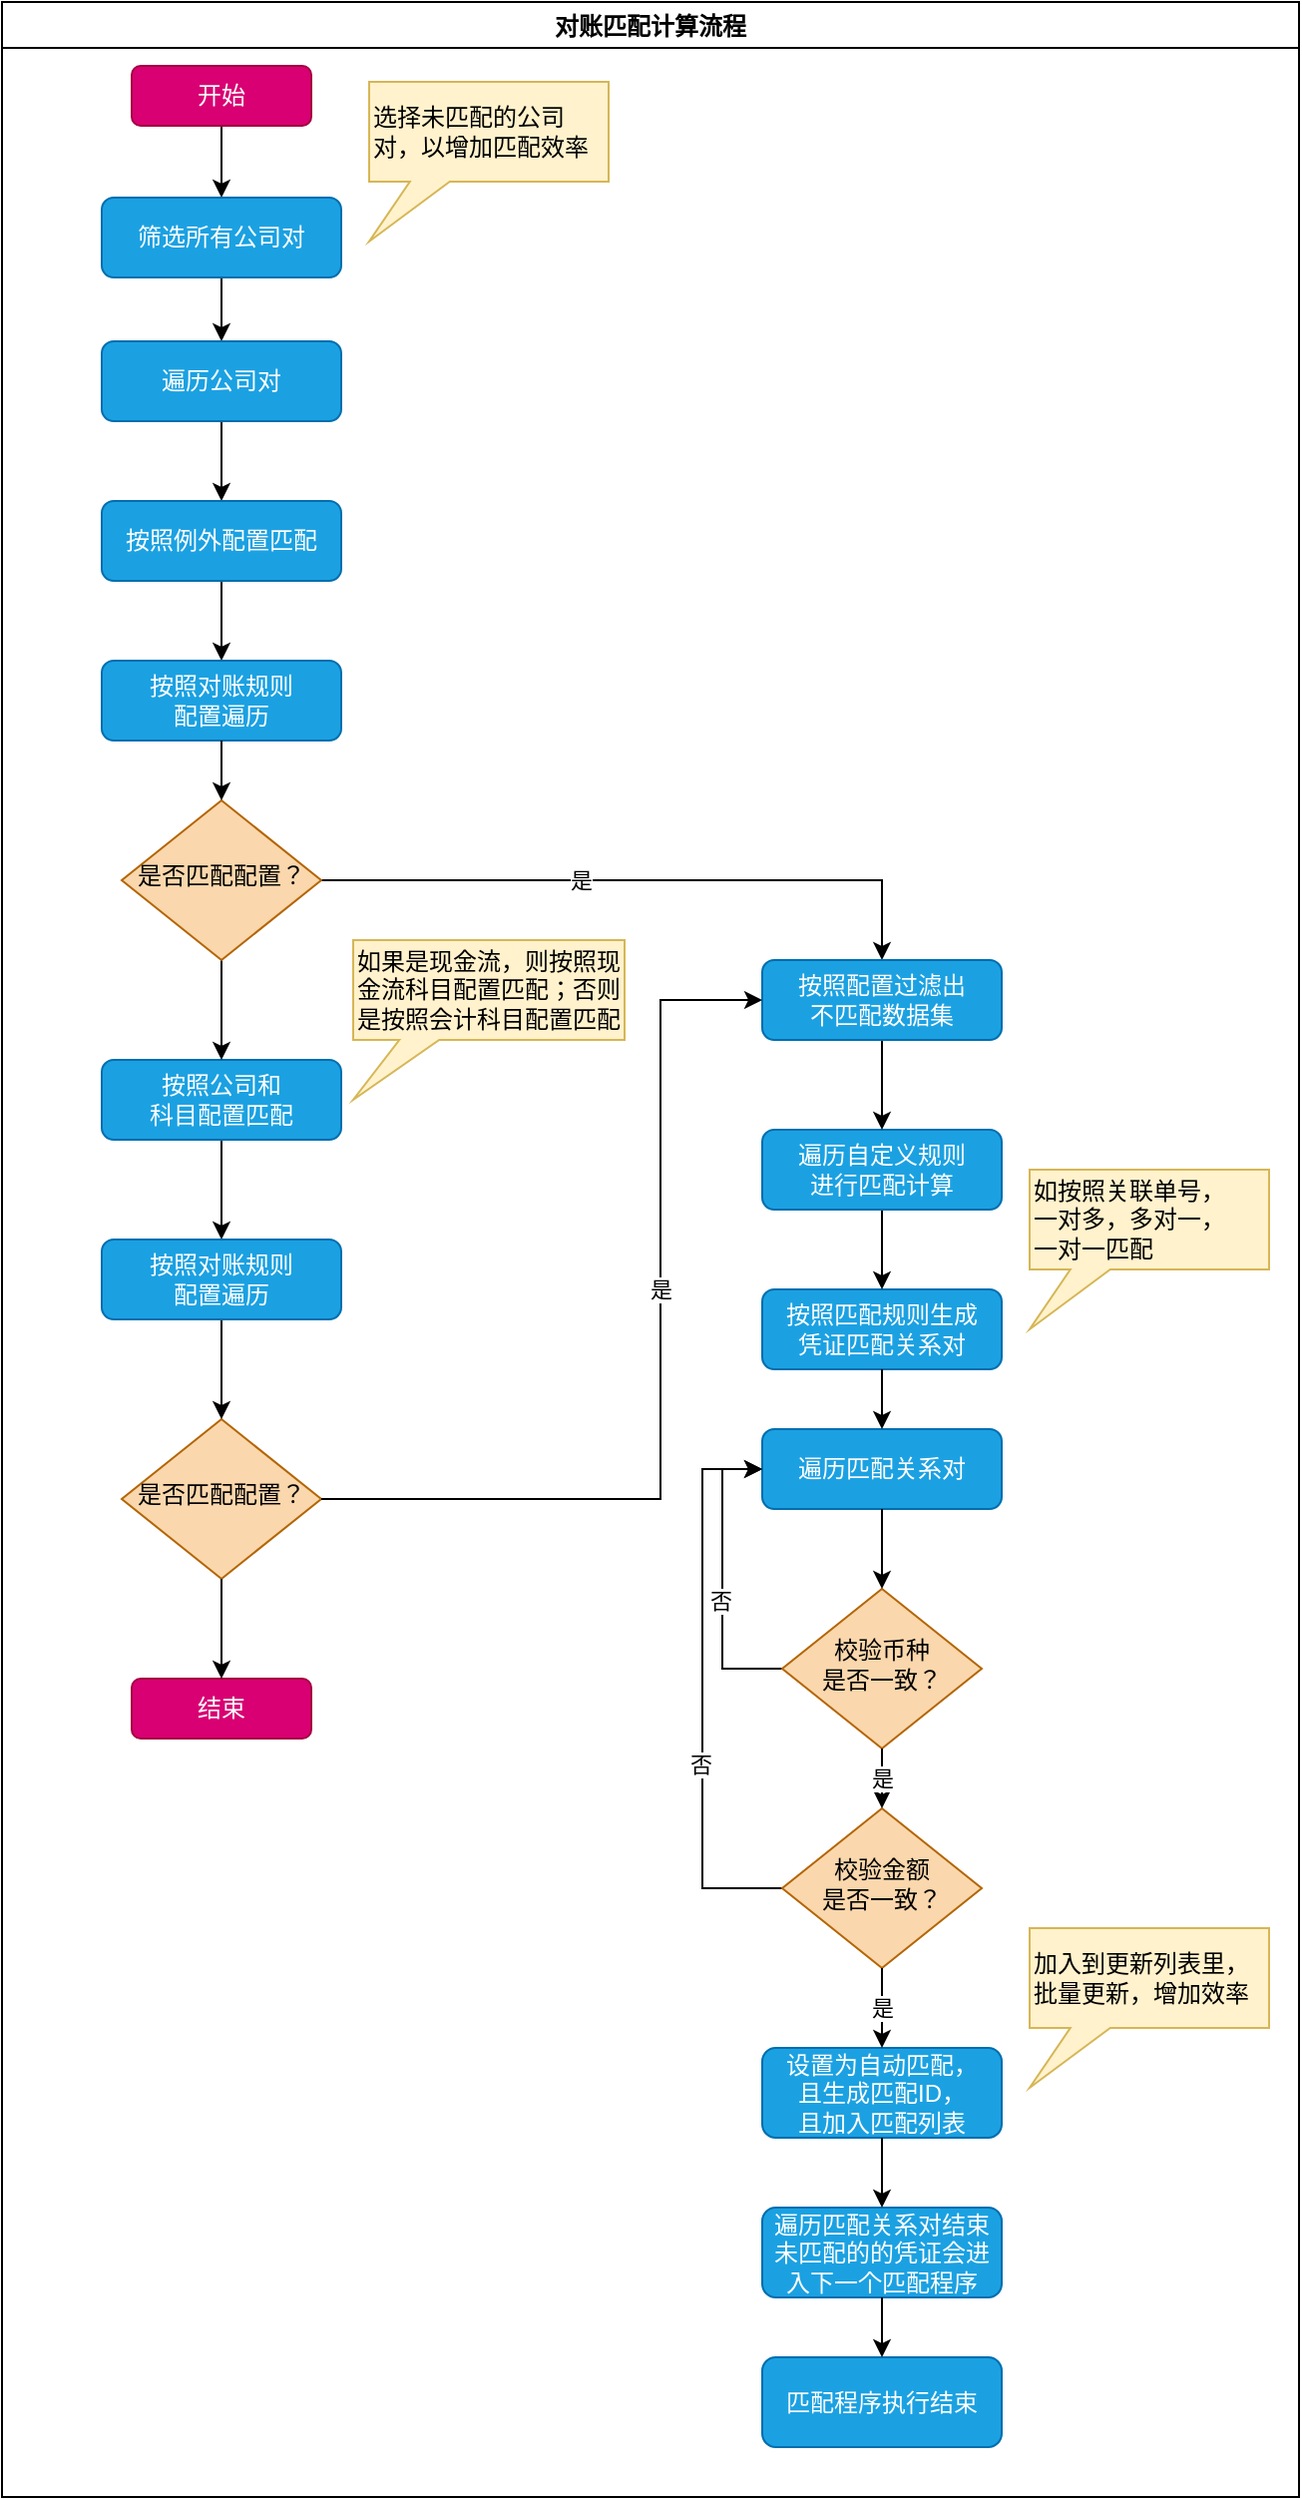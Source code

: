 <mxfile version="16.0.0" type="github"><diagram id="C5RBs43oDa-KdzZeNtuy" name="Page-1"><mxGraphModel dx="762" dy="451" grid="1" gridSize="10" guides="1" tooltips="1" connect="1" arrows="1" fold="1" page="1" pageScale="1" pageWidth="827" pageHeight="1169" math="0" shadow="0"><root><mxCell id="WIyWlLk6GJQsqaUBKTNV-0"/><mxCell id="WIyWlLk6GJQsqaUBKTNV-1" parent="WIyWlLk6GJQsqaUBKTNV-0"/><mxCell id="2ovcCtWtTsT-ZTR0fn4X-25" style="edgeStyle=orthogonalEdgeStyle;rounded=0;orthogonalLoop=1;jettySize=auto;html=1;entryX=0.5;entryY=0;entryDx=0;entryDy=0;" parent="WIyWlLk6GJQsqaUBKTNV-1" source="WIyWlLk6GJQsqaUBKTNV-3" target="WIyWlLk6GJQsqaUBKTNV-7" edge="1"><mxGeometry relative="1" as="geometry"/></mxCell><mxCell id="WIyWlLk6GJQsqaUBKTNV-3" value="开始" style="rounded=1;whiteSpace=wrap;html=1;fontSize=12;glass=0;strokeWidth=1;shadow=0;fillColor=#d80073;fontColor=#ffffff;strokeColor=#A50040;" parent="WIyWlLk6GJQsqaUBKTNV-1" vertex="1"><mxGeometry x="175" y="132" width="90" height="30" as="geometry"/></mxCell><mxCell id="2ovcCtWtTsT-ZTR0fn4X-24" style="edgeStyle=orthogonalEdgeStyle;rounded=0;orthogonalLoop=1;jettySize=auto;html=1;" parent="WIyWlLk6GJQsqaUBKTNV-1" source="WIyWlLk6GJQsqaUBKTNV-7" target="2ovcCtWtTsT-ZTR0fn4X-1" edge="1"><mxGeometry relative="1" as="geometry"/></mxCell><mxCell id="WIyWlLk6GJQsqaUBKTNV-7" value="筛选所有公司对" style="rounded=1;whiteSpace=wrap;html=1;fontSize=12;glass=0;strokeWidth=1;shadow=0;fillColor=#1ba1e2;fontColor=#ffffff;strokeColor=#006EAF;" parent="WIyWlLk6GJQsqaUBKTNV-1" vertex="1"><mxGeometry x="160" y="198" width="120" height="40" as="geometry"/></mxCell><mxCell id="2ovcCtWtTsT-ZTR0fn4X-0" value="选择未匹配的公司对，以增加匹配效率" style="shape=callout;whiteSpace=wrap;html=1;perimeter=calloutPerimeter;position2=0;fillColor=#fff2cc;strokeColor=#d6b656;size=30;position=0.17;align=left;" parent="WIyWlLk6GJQsqaUBKTNV-1" vertex="1"><mxGeometry x="294" y="140" width="120" height="80" as="geometry"/></mxCell><mxCell id="2ovcCtWtTsT-ZTR0fn4X-58" style="edgeStyle=orthogonalEdgeStyle;rounded=0;orthogonalLoop=1;jettySize=auto;html=1;" parent="WIyWlLk6GJQsqaUBKTNV-1" source="2ovcCtWtTsT-ZTR0fn4X-1" target="2ovcCtWtTsT-ZTR0fn4X-3" edge="1"><mxGeometry relative="1" as="geometry"/></mxCell><mxCell id="2ovcCtWtTsT-ZTR0fn4X-1" value="遍历公司对" style="rounded=1;whiteSpace=wrap;html=1;fontSize=12;glass=0;strokeWidth=1;shadow=0;fillColor=#1ba1e2;fontColor=#ffffff;strokeColor=#006EAF;" parent="WIyWlLk6GJQsqaUBKTNV-1" vertex="1"><mxGeometry x="160" y="270" width="120" height="40" as="geometry"/></mxCell><mxCell id="2ovcCtWtTsT-ZTR0fn4X-61" style="edgeStyle=orthogonalEdgeStyle;rounded=0;orthogonalLoop=1;jettySize=auto;html=1;" parent="WIyWlLk6GJQsqaUBKTNV-1" source="2ovcCtWtTsT-ZTR0fn4X-37" target="2ovcCtWtTsT-ZTR0fn4X-57" edge="1"><mxGeometry relative="1" as="geometry"/></mxCell><mxCell id="2ovcCtWtTsT-ZTR0fn4X-37" value="按照公司和&lt;br&gt;科目配置匹配" style="rounded=1;whiteSpace=wrap;html=1;fontSize=12;glass=0;strokeWidth=1;shadow=0;fillColor=#1ba1e2;fontColor=#ffffff;strokeColor=#006EAF;" parent="WIyWlLk6GJQsqaUBKTNV-1" vertex="1"><mxGeometry x="160" y="630" width="120" height="40" as="geometry"/></mxCell><mxCell id="2ovcCtWtTsT-ZTR0fn4X-38" value="如果是现金流，则按照现金流科目配置匹配；否则是按照会计科目配置匹配" style="shape=callout;whiteSpace=wrap;html=1;perimeter=calloutPerimeter;position2=0;fillColor=#fff2cc;strokeColor=#d6b656;size=30;position=0.17;align=left;" parent="WIyWlLk6GJQsqaUBKTNV-1" vertex="1"><mxGeometry x="286" y="570" width="136" height="80" as="geometry"/></mxCell><mxCell id="2ovcCtWtTsT-ZTR0fn4X-45" style="edgeStyle=orthogonalEdgeStyle;rounded=0;orthogonalLoop=1;jettySize=auto;html=1;" parent="WIyWlLk6GJQsqaUBKTNV-1" source="2ovcCtWtTsT-ZTR0fn4X-39" target="2ovcCtWtTsT-ZTR0fn4X-37" edge="1"><mxGeometry relative="1" as="geometry"/></mxCell><mxCell id="2ovcCtWtTsT-ZTR0fn4X-48" style="edgeStyle=orthogonalEdgeStyle;rounded=0;orthogonalLoop=1;jettySize=auto;html=1;entryX=0.5;entryY=0;entryDx=0;entryDy=0;" parent="WIyWlLk6GJQsqaUBKTNV-1" source="2ovcCtWtTsT-ZTR0fn4X-39" target="2ovcCtWtTsT-ZTR0fn4X-34" edge="1"><mxGeometry relative="1" as="geometry"/></mxCell><mxCell id="2ovcCtWtTsT-ZTR0fn4X-49" value="是" style="edgeLabel;html=1;align=center;verticalAlign=middle;resizable=0;points=[];" parent="2ovcCtWtTsT-ZTR0fn4X-48" vertex="1" connectable="0"><mxGeometry x="-0.153" relative="1" as="geometry"><mxPoint x="-6" as="offset"/></mxGeometry></mxCell><mxCell id="2ovcCtWtTsT-ZTR0fn4X-39" value="是否匹配配置？" style="rhombus;whiteSpace=wrap;html=1;shadow=0;fontFamily=Helvetica;fontSize=12;align=center;strokeWidth=1;spacing=6;spacingTop=-4;fillColor=#fad7ac;strokeColor=#b46504;" parent="WIyWlLk6GJQsqaUBKTNV-1" vertex="1"><mxGeometry x="170" y="500" width="100" height="80" as="geometry"/></mxCell><mxCell id="2ovcCtWtTsT-ZTR0fn4X-56" value="对账匹配计算流程" style="swimlane;" parent="WIyWlLk6GJQsqaUBKTNV-1" vertex="1"><mxGeometry x="110" y="100" width="650" height="1250" as="geometry"/></mxCell><mxCell id="2ovcCtWtTsT-ZTR0fn4X-59" style="edgeStyle=orthogonalEdgeStyle;rounded=0;orthogonalLoop=1;jettySize=auto;html=1;" parent="2ovcCtWtTsT-ZTR0fn4X-56" source="2ovcCtWtTsT-ZTR0fn4X-3" target="2ovcCtWtTsT-ZTR0fn4X-23" edge="1"><mxGeometry relative="1" as="geometry"/></mxCell><mxCell id="2ovcCtWtTsT-ZTR0fn4X-3" value="按照例外配置匹配" style="rounded=1;whiteSpace=wrap;html=1;fontSize=12;glass=0;strokeWidth=1;shadow=0;fillColor=#1ba1e2;fontColor=#ffffff;strokeColor=#006EAF;" parent="2ovcCtWtTsT-ZTR0fn4X-56" vertex="1"><mxGeometry x="50" y="250" width="120" height="40" as="geometry"/></mxCell><mxCell id="2ovcCtWtTsT-ZTR0fn4X-23" value="按照对账规则&lt;br&gt;配置遍历" style="rounded=1;whiteSpace=wrap;html=1;fontSize=12;glass=0;strokeWidth=1;shadow=0;fillColor=#1ba1e2;fontColor=#ffffff;strokeColor=#006EAF;" parent="2ovcCtWtTsT-ZTR0fn4X-56" vertex="1"><mxGeometry x="50" y="330" width="120" height="40" as="geometry"/></mxCell><mxCell id="2ovcCtWtTsT-ZTR0fn4X-43" value="结束" style="rounded=1;whiteSpace=wrap;html=1;fontSize=12;glass=0;strokeWidth=1;shadow=0;fillColor=#d80073;fontColor=#ffffff;strokeColor=#A50040;" parent="2ovcCtWtTsT-ZTR0fn4X-56" vertex="1"><mxGeometry x="65" y="840" width="90" height="30" as="geometry"/></mxCell><mxCell id="2ovcCtWtTsT-ZTR0fn4X-41" value="是否匹配配置？" style="rhombus;whiteSpace=wrap;html=1;shadow=0;fontFamily=Helvetica;fontSize=12;align=center;strokeWidth=1;spacing=6;spacingTop=-4;fillColor=#fad7ac;strokeColor=#b46504;" parent="2ovcCtWtTsT-ZTR0fn4X-56" vertex="1"><mxGeometry x="60" y="710" width="100" height="80" as="geometry"/></mxCell><mxCell id="2ovcCtWtTsT-ZTR0fn4X-47" style="edgeStyle=orthogonalEdgeStyle;rounded=0;orthogonalLoop=1;jettySize=auto;html=1;" parent="2ovcCtWtTsT-ZTR0fn4X-56" source="2ovcCtWtTsT-ZTR0fn4X-41" target="2ovcCtWtTsT-ZTR0fn4X-43" edge="1"><mxGeometry relative="1" as="geometry"/></mxCell><mxCell id="2ovcCtWtTsT-ZTR0fn4X-62" style="edgeStyle=orthogonalEdgeStyle;rounded=0;orthogonalLoop=1;jettySize=auto;html=1;" parent="2ovcCtWtTsT-ZTR0fn4X-56" source="2ovcCtWtTsT-ZTR0fn4X-57" target="2ovcCtWtTsT-ZTR0fn4X-41" edge="1"><mxGeometry relative="1" as="geometry"/></mxCell><mxCell id="2ovcCtWtTsT-ZTR0fn4X-57" value="按照对账规则&lt;br&gt;配置遍历" style="rounded=1;whiteSpace=wrap;html=1;fontSize=12;glass=0;strokeWidth=1;shadow=0;fillColor=#1ba1e2;fontColor=#ffffff;strokeColor=#006EAF;" parent="2ovcCtWtTsT-ZTR0fn4X-56" vertex="1"><mxGeometry x="50" y="620" width="120" height="40" as="geometry"/></mxCell><mxCell id="2ovcCtWtTsT-ZTR0fn4X-5" value="按照匹配规则生成&lt;br&gt;凭证匹配关系对" style="rounded=1;whiteSpace=wrap;html=1;fontSize=12;glass=0;strokeWidth=1;shadow=0;fillColor=#1ba1e2;fontColor=#ffffff;strokeColor=#006EAF;" parent="2ovcCtWtTsT-ZTR0fn4X-56" vertex="1"><mxGeometry x="381" y="645" width="120" height="40" as="geometry"/></mxCell><mxCell id="2ovcCtWtTsT-ZTR0fn4X-6" value="如按照关联单号，&lt;br&gt;一对多，多对一，&lt;br&gt;一对一匹配" style="shape=callout;whiteSpace=wrap;html=1;perimeter=calloutPerimeter;position2=0;fillColor=#fff2cc;strokeColor=#d6b656;size=30;position=0.17;align=left;" parent="2ovcCtWtTsT-ZTR0fn4X-56" vertex="1"><mxGeometry x="515" y="585" width="120" height="80" as="geometry"/></mxCell><mxCell id="2ovcCtWtTsT-ZTR0fn4X-7" value="遍历匹配关系对" style="rounded=1;whiteSpace=wrap;html=1;fontSize=12;glass=0;strokeWidth=1;shadow=0;fillColor=#1ba1e2;fontColor=#ffffff;strokeColor=#006EAF;" parent="2ovcCtWtTsT-ZTR0fn4X-56" vertex="1"><mxGeometry x="381" y="715" width="120" height="40" as="geometry"/></mxCell><mxCell id="2ovcCtWtTsT-ZTR0fn4X-31" style="edgeStyle=orthogonalEdgeStyle;rounded=0;orthogonalLoop=1;jettySize=auto;html=1;" parent="2ovcCtWtTsT-ZTR0fn4X-56" source="2ovcCtWtTsT-ZTR0fn4X-5" target="2ovcCtWtTsT-ZTR0fn4X-7" edge="1"><mxGeometry relative="1" as="geometry"/></mxCell><mxCell id="2ovcCtWtTsT-ZTR0fn4X-12" style="edgeStyle=orthogonalEdgeStyle;rounded=0;orthogonalLoop=1;jettySize=auto;html=1;entryX=0;entryY=0.5;entryDx=0;entryDy=0;exitX=0;exitY=0.5;exitDx=0;exitDy=0;" parent="2ovcCtWtTsT-ZTR0fn4X-56" source="2ovcCtWtTsT-ZTR0fn4X-9" target="2ovcCtWtTsT-ZTR0fn4X-7" edge="1"><mxGeometry relative="1" as="geometry"/></mxCell><mxCell id="2ovcCtWtTsT-ZTR0fn4X-15" value="否" style="edgeLabel;html=1;align=center;verticalAlign=middle;resizable=0;points=[];" parent="2ovcCtWtTsT-ZTR0fn4X-12" vertex="1" connectable="0"><mxGeometry x="-0.142" y="1" relative="1" as="geometry"><mxPoint as="offset"/></mxGeometry></mxCell><mxCell id="2ovcCtWtTsT-ZTR0fn4X-9" value="校验币种&lt;br&gt;是否一致？" style="rhombus;whiteSpace=wrap;html=1;shadow=0;fontFamily=Helvetica;fontSize=12;align=center;strokeWidth=1;spacing=6;spacingTop=-4;fillColor=#fad7ac;strokeColor=#b46504;" parent="2ovcCtWtTsT-ZTR0fn4X-56" vertex="1"><mxGeometry x="391" y="795" width="100" height="80" as="geometry"/></mxCell><mxCell id="2ovcCtWtTsT-ZTR0fn4X-16" style="edgeStyle=orthogonalEdgeStyle;rounded=0;orthogonalLoop=1;jettySize=auto;html=1;entryX=0.5;entryY=0;entryDx=0;entryDy=0;" parent="2ovcCtWtTsT-ZTR0fn4X-56" source="2ovcCtWtTsT-ZTR0fn4X-7" target="2ovcCtWtTsT-ZTR0fn4X-9" edge="1"><mxGeometry relative="1" as="geometry"/></mxCell><mxCell id="2ovcCtWtTsT-ZTR0fn4X-13" style="edgeStyle=orthogonalEdgeStyle;rounded=0;orthogonalLoop=1;jettySize=auto;html=1;entryX=0;entryY=0.5;entryDx=0;entryDy=0;exitX=0;exitY=0.5;exitDx=0;exitDy=0;" parent="2ovcCtWtTsT-ZTR0fn4X-56" source="2ovcCtWtTsT-ZTR0fn4X-10" target="2ovcCtWtTsT-ZTR0fn4X-7" edge="1"><mxGeometry relative="1" as="geometry"><Array as="points"><mxPoint x="351" y="945"/><mxPoint x="351" y="735"/></Array></mxGeometry></mxCell><mxCell id="2ovcCtWtTsT-ZTR0fn4X-14" value="否" style="edgeLabel;html=1;align=center;verticalAlign=middle;resizable=0;points=[];" parent="2ovcCtWtTsT-ZTR0fn4X-13" vertex="1" connectable="0"><mxGeometry x="-0.269" y="1" relative="1" as="geometry"><mxPoint as="offset"/></mxGeometry></mxCell><mxCell id="2ovcCtWtTsT-ZTR0fn4X-10" value="校验金额&lt;br&gt;是否一致？" style="rhombus;whiteSpace=wrap;html=1;shadow=0;fontFamily=Helvetica;fontSize=12;align=center;strokeWidth=1;spacing=6;spacingTop=-4;fillColor=#fad7ac;strokeColor=#b46504;" parent="2ovcCtWtTsT-ZTR0fn4X-56" vertex="1"><mxGeometry x="391" y="905" width="100" height="80" as="geometry"/></mxCell><mxCell id="2ovcCtWtTsT-ZTR0fn4X-17" value="是" style="edgeStyle=orthogonalEdgeStyle;rounded=0;orthogonalLoop=1;jettySize=auto;html=1;" parent="2ovcCtWtTsT-ZTR0fn4X-56" source="2ovcCtWtTsT-ZTR0fn4X-9" target="2ovcCtWtTsT-ZTR0fn4X-10" edge="1"><mxGeometry relative="1" as="geometry"/></mxCell><mxCell id="2ovcCtWtTsT-ZTR0fn4X-11" value="设置为自动匹配，&lt;br&gt;且生成匹配ID，&lt;br&gt;且加入匹配列表" style="rounded=1;whiteSpace=wrap;html=1;fontSize=12;glass=0;strokeWidth=1;shadow=0;fillColor=#1ba1e2;fontColor=#ffffff;strokeColor=#006EAF;" parent="2ovcCtWtTsT-ZTR0fn4X-56" vertex="1"><mxGeometry x="381" y="1025" width="120" height="45" as="geometry"/></mxCell><mxCell id="2ovcCtWtTsT-ZTR0fn4X-18" value="是" style="edgeStyle=orthogonalEdgeStyle;rounded=0;orthogonalLoop=1;jettySize=auto;html=1;entryX=0.5;entryY=0;entryDx=0;entryDy=0;" parent="2ovcCtWtTsT-ZTR0fn4X-56" source="2ovcCtWtTsT-ZTR0fn4X-10" target="2ovcCtWtTsT-ZTR0fn4X-11" edge="1"><mxGeometry relative="1" as="geometry"/></mxCell><mxCell id="2ovcCtWtTsT-ZTR0fn4X-19" value="加入到更新列表里，批量更新，增加效率" style="shape=callout;whiteSpace=wrap;html=1;perimeter=calloutPerimeter;position2=0;fillColor=#fff2cc;strokeColor=#d6b656;size=30;position=0.17;align=left;" parent="2ovcCtWtTsT-ZTR0fn4X-56" vertex="1"><mxGeometry x="515" y="965" width="120" height="80" as="geometry"/></mxCell><mxCell id="2ovcCtWtTsT-ZTR0fn4X-21" value="遍历匹配关系对结束&lt;br&gt;未匹配的的凭证会进入下一个匹配程序" style="rounded=1;whiteSpace=wrap;html=1;fontSize=12;glass=0;strokeWidth=1;shadow=0;fillColor=#1ba1e2;fontColor=#ffffff;strokeColor=#006EAF;" parent="2ovcCtWtTsT-ZTR0fn4X-56" vertex="1"><mxGeometry x="381" y="1105" width="120" height="45" as="geometry"/></mxCell><mxCell id="2ovcCtWtTsT-ZTR0fn4X-32" style="edgeStyle=orthogonalEdgeStyle;rounded=0;orthogonalLoop=1;jettySize=auto;html=1;" parent="2ovcCtWtTsT-ZTR0fn4X-56" source="2ovcCtWtTsT-ZTR0fn4X-11" target="2ovcCtWtTsT-ZTR0fn4X-21" edge="1"><mxGeometry relative="1" as="geometry"/></mxCell><mxCell id="2ovcCtWtTsT-ZTR0fn4X-30" style="edgeStyle=orthogonalEdgeStyle;rounded=0;orthogonalLoop=1;jettySize=auto;html=1;" parent="2ovcCtWtTsT-ZTR0fn4X-56" source="2ovcCtWtTsT-ZTR0fn4X-22" target="2ovcCtWtTsT-ZTR0fn4X-5" edge="1"><mxGeometry relative="1" as="geometry"/></mxCell><mxCell id="2ovcCtWtTsT-ZTR0fn4X-22" value="遍历自定义规则&lt;br&gt;进行匹配计算" style="rounded=1;whiteSpace=wrap;html=1;fontSize=12;glass=0;strokeWidth=1;shadow=0;fillColor=#1ba1e2;fontColor=#ffffff;strokeColor=#006EAF;" parent="2ovcCtWtTsT-ZTR0fn4X-56" vertex="1"><mxGeometry x="381" y="565" width="120" height="40" as="geometry"/></mxCell><mxCell id="2ovcCtWtTsT-ZTR0fn4X-33" value="匹配程序执行结束" style="rounded=1;whiteSpace=wrap;html=1;fontSize=12;glass=0;strokeWidth=1;shadow=0;fillColor=#1ba1e2;fontColor=#ffffff;strokeColor=#006EAF;" parent="2ovcCtWtTsT-ZTR0fn4X-56" vertex="1"><mxGeometry x="381" y="1180" width="120" height="45" as="geometry"/></mxCell><mxCell id="2ovcCtWtTsT-ZTR0fn4X-52" style="edgeStyle=orthogonalEdgeStyle;rounded=0;orthogonalLoop=1;jettySize=auto;html=1;" parent="2ovcCtWtTsT-ZTR0fn4X-56" source="2ovcCtWtTsT-ZTR0fn4X-21" target="2ovcCtWtTsT-ZTR0fn4X-33" edge="1"><mxGeometry relative="1" as="geometry"/></mxCell><mxCell id="2ovcCtWtTsT-ZTR0fn4X-53" style="edgeStyle=orthogonalEdgeStyle;rounded=0;orthogonalLoop=1;jettySize=auto;html=1;" parent="2ovcCtWtTsT-ZTR0fn4X-56" source="2ovcCtWtTsT-ZTR0fn4X-34" target="2ovcCtWtTsT-ZTR0fn4X-22" edge="1"><mxGeometry relative="1" as="geometry"/></mxCell><mxCell id="2ovcCtWtTsT-ZTR0fn4X-34" value="按照配置过滤出&lt;br&gt;不匹配数据集" style="rounded=1;whiteSpace=wrap;html=1;fontSize=12;glass=0;strokeWidth=1;shadow=0;fillColor=#1ba1e2;fontColor=#ffffff;strokeColor=#006EAF;" parent="2ovcCtWtTsT-ZTR0fn4X-56" vertex="1"><mxGeometry x="381" y="480" width="120" height="40" as="geometry"/></mxCell><mxCell id="2ovcCtWtTsT-ZTR0fn4X-54" style="edgeStyle=orthogonalEdgeStyle;rounded=0;orthogonalLoop=1;jettySize=auto;html=1;exitX=1;exitY=0.5;exitDx=0;exitDy=0;entryX=0;entryY=0.5;entryDx=0;entryDy=0;" parent="2ovcCtWtTsT-ZTR0fn4X-56" source="2ovcCtWtTsT-ZTR0fn4X-41" target="2ovcCtWtTsT-ZTR0fn4X-34" edge="1"><mxGeometry relative="1" as="geometry"><Array as="points"><mxPoint x="330" y="750"/><mxPoint x="330" y="500"/></Array></mxGeometry></mxCell><mxCell id="2ovcCtWtTsT-ZTR0fn4X-55" value="是" style="edgeLabel;html=1;align=center;verticalAlign=middle;resizable=0;points=[];" parent="2ovcCtWtTsT-ZTR0fn4X-54" vertex="1" connectable="0"><mxGeometry x="-0.104" y="1" relative="1" as="geometry"><mxPoint x="1" y="-64" as="offset"/></mxGeometry></mxCell><mxCell id="2ovcCtWtTsT-ZTR0fn4X-60" style="edgeStyle=orthogonalEdgeStyle;rounded=0;orthogonalLoop=1;jettySize=auto;html=1;" parent="WIyWlLk6GJQsqaUBKTNV-1" source="2ovcCtWtTsT-ZTR0fn4X-23" target="2ovcCtWtTsT-ZTR0fn4X-39" edge="1"><mxGeometry relative="1" as="geometry"/></mxCell></root></mxGraphModel></diagram></mxfile>